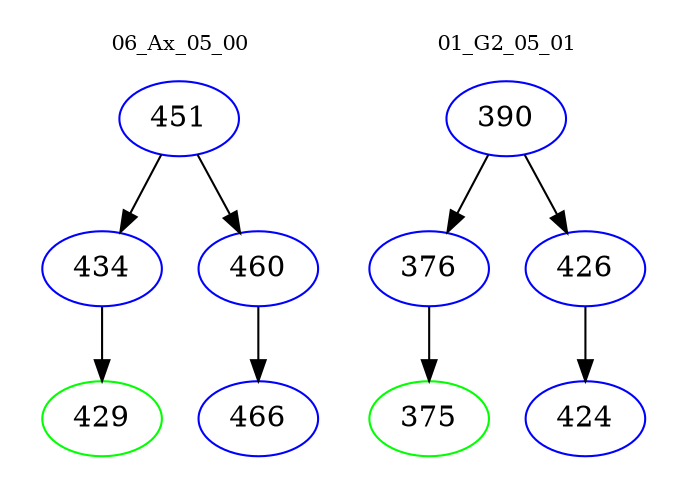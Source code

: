 digraph{
subgraph cluster_0 {
color = white
label = "06_Ax_05_00";
fontsize=10;
T0_451 [label="451", color="blue"]
T0_451 -> T0_434 [color="black"]
T0_434 [label="434", color="blue"]
T0_434 -> T0_429 [color="black"]
T0_429 [label="429", color="green"]
T0_451 -> T0_460 [color="black"]
T0_460 [label="460", color="blue"]
T0_460 -> T0_466 [color="black"]
T0_466 [label="466", color="blue"]
}
subgraph cluster_1 {
color = white
label = "01_G2_05_01";
fontsize=10;
T1_390 [label="390", color="blue"]
T1_390 -> T1_376 [color="black"]
T1_376 [label="376", color="blue"]
T1_376 -> T1_375 [color="black"]
T1_375 [label="375", color="green"]
T1_390 -> T1_426 [color="black"]
T1_426 [label="426", color="blue"]
T1_426 -> T1_424 [color="black"]
T1_424 [label="424", color="blue"]
}
}
